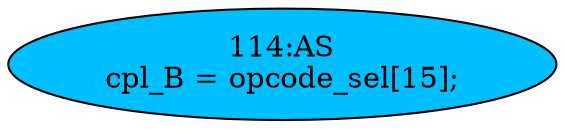 strict digraph "" {
	node [label="\N"];
	"114:AS"	 [ast="<pyverilog.vparser.ast.Assign object at 0x7f7a879fb590>",
		def_var="['cpl_B']",
		fillcolor=deepskyblue,
		label="114:AS
cpl_B = opcode_sel[15];",
		statements="[]",
		style=filled,
		typ=Assign,
		use_var="['opcode_sel']"];
}
